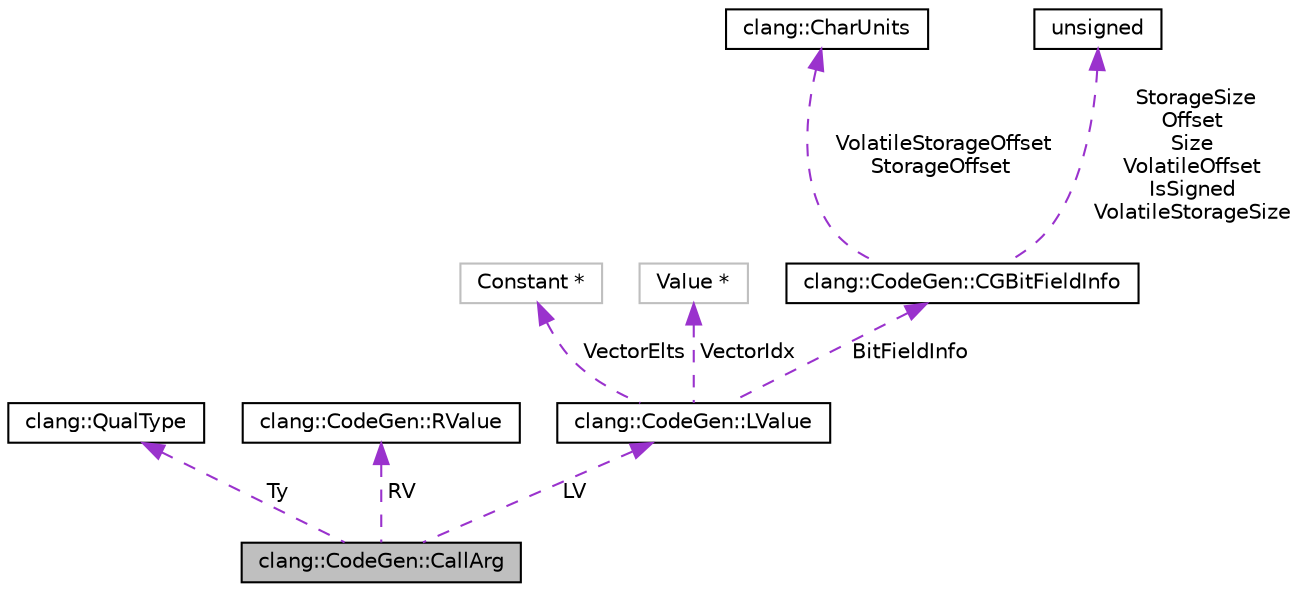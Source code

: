 digraph "clang::CodeGen::CallArg"
{
 // LATEX_PDF_SIZE
  bgcolor="transparent";
  edge [fontname="Helvetica",fontsize="10",labelfontname="Helvetica",labelfontsize="10"];
  node [fontname="Helvetica",fontsize="10",shape=record];
  Node1 [label="clang::CodeGen::CallArg",height=0.2,width=0.4,color="black", fillcolor="grey75", style="filled", fontcolor="black",tooltip=" "];
  Node2 -> Node1 [dir="back",color="darkorchid3",fontsize="10",style="dashed",label=" Ty" ,fontname="Helvetica"];
  Node2 [label="clang::QualType",height=0.2,width=0.4,color="black",URL="$classclang_1_1QualType.html",tooltip="A (possibly-)qualified type."];
  Node3 -> Node1 [dir="back",color="darkorchid3",fontsize="10",style="dashed",label=" RV" ,fontname="Helvetica"];
  Node3 [label="clang::CodeGen::RValue",height=0.2,width=0.4,color="black",URL="$classclang_1_1CodeGen_1_1RValue.html",tooltip="RValue - This trivial value class is used to represent the result of an expression that is evaluated."];
  Node4 -> Node1 [dir="back",color="darkorchid3",fontsize="10",style="dashed",label=" LV" ,fontname="Helvetica"];
  Node4 [label="clang::CodeGen::LValue",height=0.2,width=0.4,color="black",URL="$classclang_1_1CodeGen_1_1LValue.html",tooltip="LValue - This represents an lvalue references."];
  Node5 -> Node4 [dir="back",color="darkorchid3",fontsize="10",style="dashed",label=" VectorElts" ,fontname="Helvetica"];
  Node5 [label="Constant *",height=0.2,width=0.4,color="grey75",tooltip=" "];
  Node6 -> Node4 [dir="back",color="darkorchid3",fontsize="10",style="dashed",label=" VectorIdx" ,fontname="Helvetica"];
  Node6 [label="Value *",height=0.2,width=0.4,color="grey75",tooltip=" "];
  Node7 -> Node4 [dir="back",color="darkorchid3",fontsize="10",style="dashed",label=" BitFieldInfo" ,fontname="Helvetica"];
  Node7 [label="clang::CodeGen::CGBitFieldInfo",height=0.2,width=0.4,color="black",URL="$structclang_1_1CodeGen_1_1CGBitFieldInfo.html",tooltip="Structure with information about how a bitfield should be accessed."];
  Node8 -> Node7 [dir="back",color="darkorchid3",fontsize="10",style="dashed",label=" VolatileStorageOffset\nStorageOffset" ,fontname="Helvetica"];
  Node8 [label="clang::CharUnits",height=0.2,width=0.4,color="black",URL="$classclang_1_1CharUnits.html",tooltip="CharUnits - This is an opaque type for sizes expressed in character units."];
  Node9 -> Node7 [dir="back",color="darkorchid3",fontsize="10",style="dashed",label=" StorageSize\nOffset\nSize\nVolatileOffset\nIsSigned\nVolatileStorageSize" ,fontname="Helvetica"];
  Node9 [label="unsigned",height=0.2,width=0.4,color="black",URL="$classunsigned.html",tooltip=" "];
}
